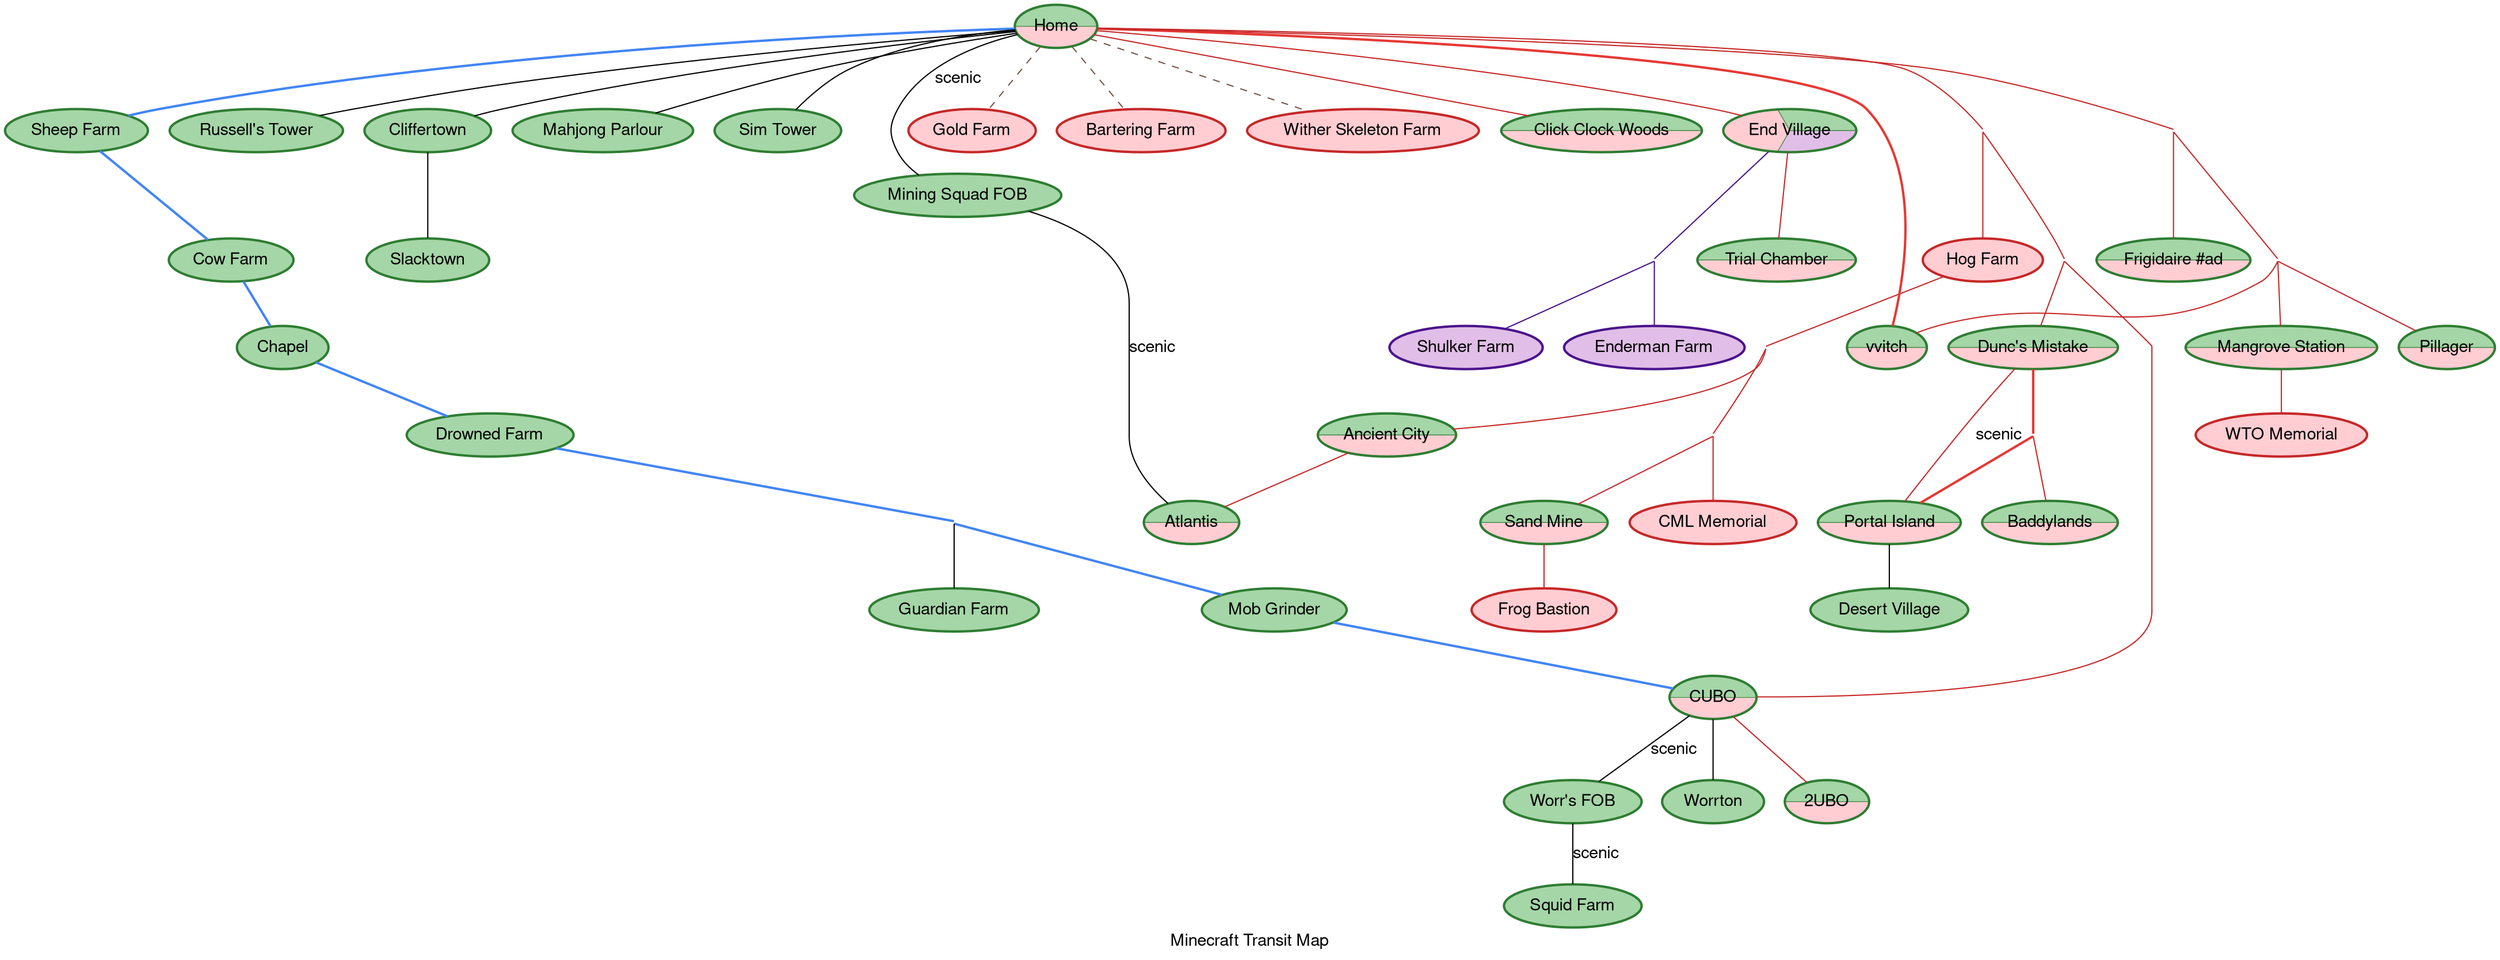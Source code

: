 digraph MinecraftRailMap {
    // Set global graph, node, and edge attributes for a consistent look
    graph [
        mode="KK",
        bb="0,0,20,40",
        overlap="prism",
        bgcolor="white",
        fontname="Helvetica,Arial,sans-serif",
        label="Minecraft Transit Map",
        fontcolor="black",
    ];
    node [
        fontname="Helvetica,Arial,sans-serif",
        style=filled,
        fontcolor="black",
        penwidth=2
    ];
    edge [
        fontname="Helvetica,Arial,sans-serif",
        color="black"
    ];

    // == OVERWORLD NODES ==
    // Nodes are colored in shades of green to represent the Overworld.
    node [color="#2E7D32", fillcolor="#A5D6A7"];
    Chapel [label="Chapel"];
    Cow_Farm [label="Cow Farm"];
    Sheep_Farm [label="Sheep Farm"];
    Drowned_Farm [label="Drowned Farm"];
    Mob_Grinder [label="Mob Grinder"];
    Guardian_Farm [label="Guardian Farm"];
    Russells_Tower [label="Russell's Tower"];
    Cliffertown [label="Cliffertown"];
    Mahjong_Parlour [label="Mahjong Parlour"];
    Desert_Village [label="Desert Village"];
    Slacktown [label="Slacktown"];
    Sim_Tower [label="Sim Tower"];
    Squid_Farm [label="Squid Farm"];
    Worr_FOB [label="Worr's FOB"];
    Worrton [label="Worrton"];
    Mining_Squad_FOB [label="Mining Squad FOB"];

    // == NETHER NODES ==
    node [color="#C62828", fillcolor="#FFCDD2"];
    Gold_Farm [label="Gold Farm"];
    Bartering_Farm [label="Bartering Farm"];
    Wither_Skeleton_Farm [label="Wither Skeleton Farm"];
    Hog_Farm [label="Hog Farm"];
    CML_Memorial [label="CML Memorial"];
    Frog [label="Frog Bastion"];
    WTO_Memorial [label="WTO Memorial"];

    // == THE END NODES ==
    node [color="#4A148C", fillcolor="#E1BEE7"];
    Enderman_Farm [label="Enderman Farm"];
    Shulker_Farm [label="Shulker Farm"];

    // == DUAL-DIMENSION NODES ==
    node [style=wedged, penwidth=2, shape=ellipse];
    Home [label="Home", color="#2E7D32", fillcolor="#A5D6A7:#FFCDD2"];
    Baddylands [label="Baddylands", color="#2E7D32", fillcolor="#A5D6A7:#FFCDD2"];
    Portal_Island [label="Portal Island", color="#2E7D32", fillcolor="#A5D6A7:#FFCDD2"];
    _2UBO [label="2UBO", color="#2E7D32", fillcolor="#A5D6A7:#FFCDD2"];
    Pale_Oak_Forest [label="Click Clock Woods", color="#2E7D32", fillcolor="#A5D6A7:#FFCDD2"];
    Atlantis [label="Atlantis", color="#2E7D32", fillcolor="#A5D6A7:#FFCDD2"];
    CUBO [label="CUBO", color="#2E7D32", fillcolor="#A5D6A7:#FFCDD2"];
    Sand_Mine [label="Sand Mine", color="#2E7D32", fillcolor="#A5D6A7:#FFCDD2"];
    Ancient_City [label="Ancient City", color="#2E7D32", fillcolor="#A5D6A7:#FFCDD2"];
    Duncs_Mistake [label="Dunc's Mistake", color="#2E7D32", fillcolor="#A5D6A7:#FFCDD2"];
    Frigidaire_ad [label="Frigidaire #ad", color="#2E7D32", fillcolor="#A5D6A7:#FFCDD2"];
    Pillager [label="Pillager", color="#2E7D32", fillcolor="#A5D6A7:#FFCDD2"];
    Mangrove_Station [label="Mangrove Station", color="#2E7D32", fillcolor="#A5D6A7:#FFCDD2"];
    vvitch [label="vvitch", color="#2E7D32", fillcolor="#A5D6A7:#FFCDD2"];
    Trial_Chamber [label="Trial Chamber", color="#2E7D32", fillcolor="#A5D6A7:#FFCDD2"];

    // == TRI-DIMENSION NODES ==
    End_Village [label="End Village", style=wedged, penwidth=2, shape=ellipse, color="#2E7D32", fillcolor="#A5D6A7:#FFCDD2:#E1BEE7"];

    // Invisible junction nodes
    node [style=invis, shape=point, width=0, height=0, label=""];
    Dragon_Junction;
    Junction2;
    Junction3;
    Junction4;
    Junction5;
    Junction6;
    Junction7;
    Junction8;
    EndJunction1;

    // == EDGES / RAIL CONNECTIONS ==
    // Main railroad line
    edge [dir=none, style=bold, color="#4285F4"];
    Home -> Sheep_Farm;
    Sheep_Farm -> Cow_Farm;
    Cow_Farm -> Chapel;
    Chapel -> Drowned_Farm;
    Drowned_Farm -> Dragon_Junction;
    Dragon_Junction -> Mob_Grinder;
    Mob_Grinder -> CUBO;

    // Spur lines
    edge [dir=none, style=solid, color="black"];
    Dragon_Junction -> Guardian_Farm;
    Home -> Russells_Tower;
    Home -> Cliffertown;
    Cliffertown -> Slacktown;
    Home -> Mahjong_Parlour;
    Home -> Sim_Tower;
    Portal_Island -> Desert_Village;
    Home -> Mining_Squad_FOB [label="scenic"];
    Mining_Squad_FOB -> Atlantis [label="scenic"];
    CUBO -> Worr_FOB [label="scenic"];
    Worr_FOB -> Squid_Farm [label="scenic"];
    CUBO -> Worrton;

    // Nether rail (connects directly to Home)
    edge [dir=none, style=solid, color="#C62828"];
    Junction3 -> Junction2;
    Junction3 -> Hog_Farm;
    Hog_Farm -> Junction5;
    Home -> Junction3;
    Junction2 -> Duncs_Mistake;
    Duncs_Mistake -> Portal_Island [label="scenic"]; // Local line
    Junction2 -> CUBO;
    CUBO -> _2UBO;
    Home -> End_Village;
    Home -> Pale_Oak_Forest;
    Junction5 -> Ancient_City;
    Ancient_City -> Atlantis; // Existing Nether route
    Junction5 -> Junction4;
    Junction4 -> CML_Memorial;
    Junction4 -> Sand_Mine;
    Sand_Mine -> Frog;
    Junction6 -> Baddylands;
    Home -> Junction7;
    Junction7 -> Frigidaire_ad;
    Junction7 -> Junction8;
    Junction8 -> vvitch;
    Junction8 -> Mangrove_Station;
    Mangrove_Station -> WTO_Memorial;
    Junction8 -> Pillager;
    End_Village -> Trial_Chamber;

    // Nether Express Rail
    edge [dir=none, style=bold, color="#E53935"];
    Duncs_Mistake -> Junction6 -> Portal_Island; // Express line
    Home -> vvitch;

    // End rail (connects directly to End Village)
    edge [dir=none, style=solid, color="#4A148C"];
    End_Village -> EndJunction1
    EndJunction1 -> Enderman_Farm;
    EndJunction1 -> Shulker_Farm;

    // Footpath (connects directly to Home)
    edge [dir=none, style=dashed, color="#795548"];
    Home -> Gold_Farm;
    Home -> Bartering_Farm;
    Home -> Wither_Skeleton_Farm;
}
